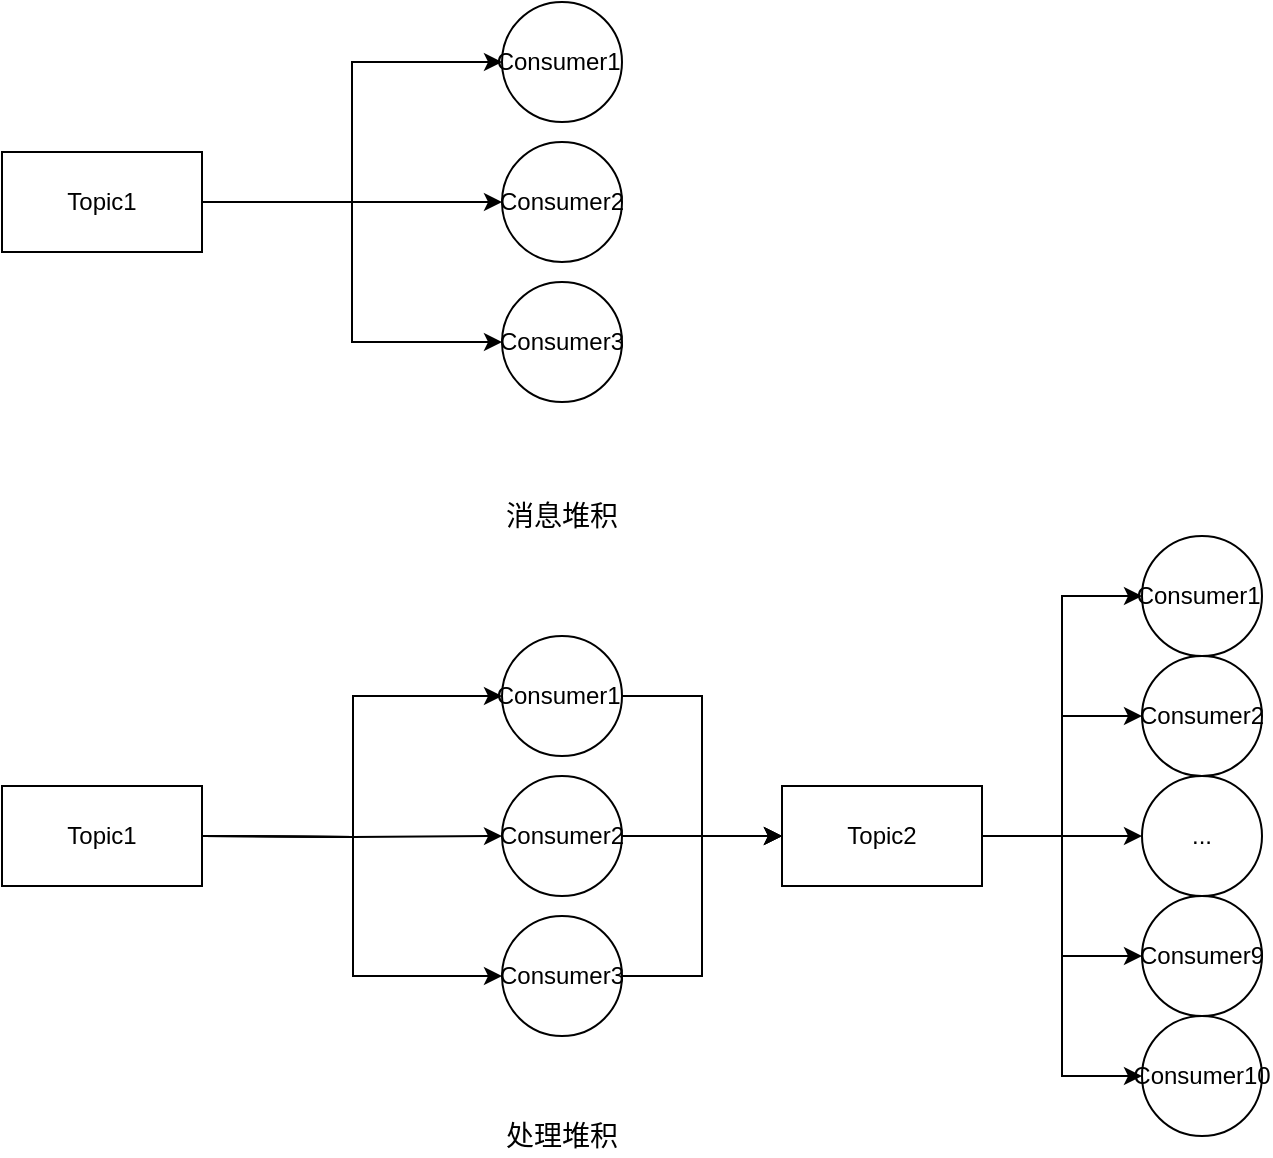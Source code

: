 <mxfile version="13.1.3">
    <diagram id="6hGFLwfOUW9BJ-s0fimq" name="Page-1">
        <mxGraphModel dx="994" dy="547" grid="0" gridSize="10" guides="1" tooltips="1" connect="1" arrows="1" fold="1" page="1" pageScale="1" pageWidth="827" pageHeight="1169" math="0" shadow="0">
            <root>
                <mxCell id="0"/>
                <mxCell id="1" parent="0"/>
                <mxCell id="6" style="edgeStyle=orthogonalEdgeStyle;rounded=0;orthogonalLoop=1;jettySize=auto;html=1;exitX=1;exitY=0.5;exitDx=0;exitDy=0;entryX=0;entryY=0.5;entryDx=0;entryDy=0;" edge="1" parent="1" source="2" target="3">
                    <mxGeometry relative="1" as="geometry"/>
                </mxCell>
                <mxCell id="7" style="edgeStyle=orthogonalEdgeStyle;rounded=0;orthogonalLoop=1;jettySize=auto;html=1;exitX=1;exitY=0.5;exitDx=0;exitDy=0;entryX=0;entryY=0.5;entryDx=0;entryDy=0;" edge="1" parent="1" source="2" target="4">
                    <mxGeometry relative="1" as="geometry"/>
                </mxCell>
                <mxCell id="8" style="edgeStyle=orthogonalEdgeStyle;rounded=0;orthogonalLoop=1;jettySize=auto;html=1;exitX=1;exitY=0.5;exitDx=0;exitDy=0;entryX=0;entryY=0.5;entryDx=0;entryDy=0;" edge="1" parent="1" source="2" target="5">
                    <mxGeometry relative="1" as="geometry"/>
                </mxCell>
                <mxCell id="2" value="Topic1" style="rounded=0;whiteSpace=wrap;html=1;" vertex="1" parent="1">
                    <mxGeometry x="150" y="135" width="100" height="50" as="geometry"/>
                </mxCell>
                <mxCell id="3" value="Consumer1&amp;nbsp;" style="ellipse;whiteSpace=wrap;html=1;aspect=fixed;" vertex="1" parent="1">
                    <mxGeometry x="400" y="60" width="60" height="60" as="geometry"/>
                </mxCell>
                <mxCell id="4" value="&lt;span&gt;Consumer2&lt;/span&gt;" style="ellipse;whiteSpace=wrap;html=1;aspect=fixed;" vertex="1" parent="1">
                    <mxGeometry x="400" y="130" width="60" height="60" as="geometry"/>
                </mxCell>
                <mxCell id="5" value="Consumer3" style="ellipse;whiteSpace=wrap;html=1;aspect=fixed;" vertex="1" parent="1">
                    <mxGeometry x="400" y="200" width="60" height="60" as="geometry"/>
                </mxCell>
                <mxCell id="9" value="Topic1" style="rounded=0;whiteSpace=wrap;html=1;" vertex="1" parent="1">
                    <mxGeometry x="150" y="452" width="100" height="50" as="geometry"/>
                </mxCell>
                <mxCell id="29" style="edgeStyle=orthogonalEdgeStyle;rounded=0;orthogonalLoop=1;jettySize=auto;html=1;exitX=1;exitY=0.5;exitDx=0;exitDy=0;entryX=0;entryY=0.5;entryDx=0;entryDy=0;" edge="1" parent="1" source="10" target="21">
                    <mxGeometry relative="1" as="geometry"/>
                </mxCell>
                <mxCell id="30" style="edgeStyle=orthogonalEdgeStyle;rounded=0;orthogonalLoop=1;jettySize=auto;html=1;exitX=1;exitY=0.5;exitDx=0;exitDy=0;entryX=0;entryY=0.5;entryDx=0;entryDy=0;" edge="1" parent="1" source="10" target="28">
                    <mxGeometry relative="1" as="geometry"/>
                </mxCell>
                <mxCell id="31" style="edgeStyle=orthogonalEdgeStyle;rounded=0;orthogonalLoop=1;jettySize=auto;html=1;exitX=1;exitY=0.5;exitDx=0;exitDy=0;" edge="1" parent="1" source="10" target="22">
                    <mxGeometry relative="1" as="geometry"/>
                </mxCell>
                <mxCell id="32" style="edgeStyle=orthogonalEdgeStyle;rounded=0;orthogonalLoop=1;jettySize=auto;html=1;exitX=1;exitY=0.5;exitDx=0;exitDy=0;entryX=0;entryY=0.5;entryDx=0;entryDy=0;" edge="1" parent="1" source="10" target="27">
                    <mxGeometry relative="1" as="geometry"/>
                </mxCell>
                <mxCell id="33" style="edgeStyle=orthogonalEdgeStyle;rounded=0;orthogonalLoop=1;jettySize=auto;html=1;exitX=1;exitY=0.5;exitDx=0;exitDy=0;entryX=0;entryY=0.5;entryDx=0;entryDy=0;" edge="1" parent="1" source="10" target="23">
                    <mxGeometry relative="1" as="geometry"/>
                </mxCell>
                <mxCell id="10" value="Topic2" style="rounded=0;whiteSpace=wrap;html=1;" vertex="1" parent="1">
                    <mxGeometry x="540" y="452" width="100" height="50" as="geometry"/>
                </mxCell>
                <mxCell id="11" style="edgeStyle=orthogonalEdgeStyle;rounded=0;orthogonalLoop=1;jettySize=auto;html=1;exitX=1;exitY=0.5;exitDx=0;exitDy=0;entryX=0;entryY=0.5;entryDx=0;entryDy=0;" edge="1" target="14" parent="1">
                    <mxGeometry relative="1" as="geometry">
                        <mxPoint x="250" y="477" as="sourcePoint"/>
                    </mxGeometry>
                </mxCell>
                <mxCell id="12" style="edgeStyle=orthogonalEdgeStyle;rounded=0;orthogonalLoop=1;jettySize=auto;html=1;exitX=1;exitY=0.5;exitDx=0;exitDy=0;entryX=0;entryY=0.5;entryDx=0;entryDy=0;" edge="1" target="15" parent="1">
                    <mxGeometry relative="1" as="geometry">
                        <mxPoint x="250" y="477" as="sourcePoint"/>
                    </mxGeometry>
                </mxCell>
                <mxCell id="13" style="edgeStyle=orthogonalEdgeStyle;rounded=0;orthogonalLoop=1;jettySize=auto;html=1;exitX=1;exitY=0.5;exitDx=0;exitDy=0;entryX=0;entryY=0.5;entryDx=0;entryDy=0;" edge="1" target="16" parent="1">
                    <mxGeometry relative="1" as="geometry">
                        <mxPoint x="250" y="477" as="sourcePoint"/>
                    </mxGeometry>
                </mxCell>
                <mxCell id="17" style="edgeStyle=orthogonalEdgeStyle;rounded=0;orthogonalLoop=1;jettySize=auto;html=1;exitX=1;exitY=0.5;exitDx=0;exitDy=0;entryX=0;entryY=0.5;entryDx=0;entryDy=0;" edge="1" parent="1" source="14" target="10">
                    <mxGeometry relative="1" as="geometry"/>
                </mxCell>
                <mxCell id="14" value="Consumer1&amp;nbsp;" style="ellipse;whiteSpace=wrap;html=1;aspect=fixed;" vertex="1" parent="1">
                    <mxGeometry x="400" y="377" width="60" height="60" as="geometry"/>
                </mxCell>
                <mxCell id="20" style="edgeStyle=orthogonalEdgeStyle;rounded=0;orthogonalLoop=1;jettySize=auto;html=1;exitX=1;exitY=0.5;exitDx=0;exitDy=0;entryX=0;entryY=0.5;entryDx=0;entryDy=0;" edge="1" parent="1" source="15" target="10">
                    <mxGeometry relative="1" as="geometry"/>
                </mxCell>
                <mxCell id="15" value="&lt;span&gt;Consumer2&lt;/span&gt;" style="ellipse;whiteSpace=wrap;html=1;aspect=fixed;" vertex="1" parent="1">
                    <mxGeometry x="400" y="447" width="60" height="60" as="geometry"/>
                </mxCell>
                <mxCell id="19" style="edgeStyle=orthogonalEdgeStyle;rounded=0;orthogonalLoop=1;jettySize=auto;html=1;exitX=1;exitY=0.5;exitDx=0;exitDy=0;entryX=0;entryY=0.5;entryDx=0;entryDy=0;" edge="1" parent="1" source="16" target="10">
                    <mxGeometry relative="1" as="geometry"/>
                </mxCell>
                <mxCell id="16" value="Consumer3" style="ellipse;whiteSpace=wrap;html=1;aspect=fixed;" vertex="1" parent="1">
                    <mxGeometry x="400" y="517" width="60" height="60" as="geometry"/>
                </mxCell>
                <mxCell id="21" value="Consumer1&amp;nbsp;" style="ellipse;whiteSpace=wrap;html=1;aspect=fixed;" vertex="1" parent="1">
                    <mxGeometry x="720" y="327" width="60" height="60" as="geometry"/>
                </mxCell>
                <mxCell id="22" value="..." style="ellipse;whiteSpace=wrap;html=1;aspect=fixed;" vertex="1" parent="1">
                    <mxGeometry x="720" y="447" width="60" height="60" as="geometry"/>
                </mxCell>
                <mxCell id="23" value="Consumer10" style="ellipse;whiteSpace=wrap;html=1;aspect=fixed;" vertex="1" parent="1">
                    <mxGeometry x="720" y="567" width="60" height="60" as="geometry"/>
                </mxCell>
                <mxCell id="27" value="Consumer9" style="ellipse;whiteSpace=wrap;html=1;aspect=fixed;" vertex="1" parent="1">
                    <mxGeometry x="720" y="507" width="60" height="60" as="geometry"/>
                </mxCell>
                <mxCell id="28" value="Consumer2" style="ellipse;whiteSpace=wrap;html=1;aspect=fixed;" vertex="1" parent="1">
                    <mxGeometry x="720" y="387" width="60" height="60" as="geometry"/>
                </mxCell>
                <mxCell id="34" value="&lt;font style=&quot;font-size: 14px&quot;&gt;消息堆积&lt;/font&gt;" style="text;html=1;strokeColor=none;fillColor=none;align=center;verticalAlign=middle;whiteSpace=wrap;rounded=0;" vertex="1" parent="1">
                    <mxGeometry x="385" y="307" width="90" height="20" as="geometry"/>
                </mxCell>
                <mxCell id="35" value="&lt;span style=&quot;font-size: 14px&quot;&gt;处理堆积&lt;/span&gt;" style="text;html=1;strokeColor=none;fillColor=none;align=center;verticalAlign=middle;whiteSpace=wrap;rounded=0;" vertex="1" parent="1">
                    <mxGeometry x="385" y="617" width="90" height="20" as="geometry"/>
                </mxCell>
            </root>
        </mxGraphModel>
    </diagram>
</mxfile>